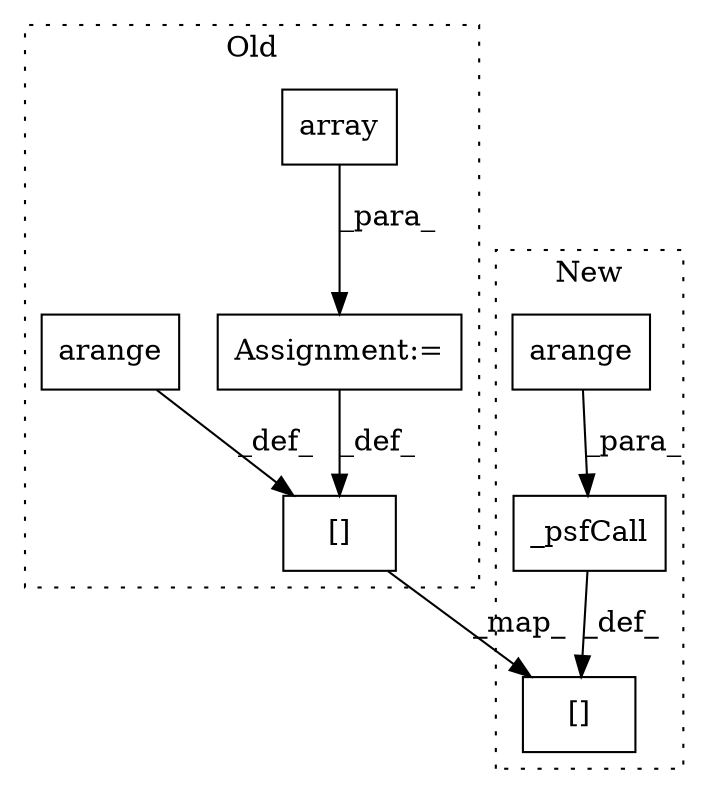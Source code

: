 digraph G {
subgraph cluster0 {
1 [label="array" a="32" s="22507,22530" l="6,1" shape="box"];
3 [label="[]" a="2" s="24467,24486" l="3,1" shape="box"];
5 [label="Assignment:=" a="7" s="22498" l="1" shape="box"];
7 [label="arange" a="32" s="24521,24553" l="7,1" shape="box"];
label = "Old";
style="dotted";
}
subgraph cluster1 {
2 [label="_psfCall" a="32" s="24223,24242" l="9,1" shape="box"];
4 [label="[]" a="2" s="24197,24216" l="3,1" shape="box"];
6 [label="arange" a="32" s="24232,24241" l="7,1" shape="box"];
label = "New";
style="dotted";
}
1 -> 5 [label="_para_"];
2 -> 4 [label="_def_"];
3 -> 4 [label="_map_"];
5 -> 3 [label="_def_"];
6 -> 2 [label="_para_"];
7 -> 3 [label="_def_"];
}